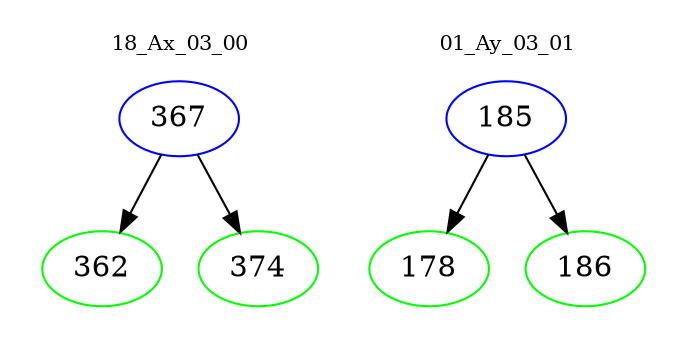 digraph{
subgraph cluster_0 {
color = white
label = "18_Ax_03_00";
fontsize=10;
T0_367 [label="367", color="blue"]
T0_367 -> T0_362 [color="black"]
T0_362 [label="362", color="green"]
T0_367 -> T0_374 [color="black"]
T0_374 [label="374", color="green"]
}
subgraph cluster_1 {
color = white
label = "01_Ay_03_01";
fontsize=10;
T1_185 [label="185", color="blue"]
T1_185 -> T1_178 [color="black"]
T1_178 [label="178", color="green"]
T1_185 -> T1_186 [color="black"]
T1_186 [label="186", color="green"]
}
}
